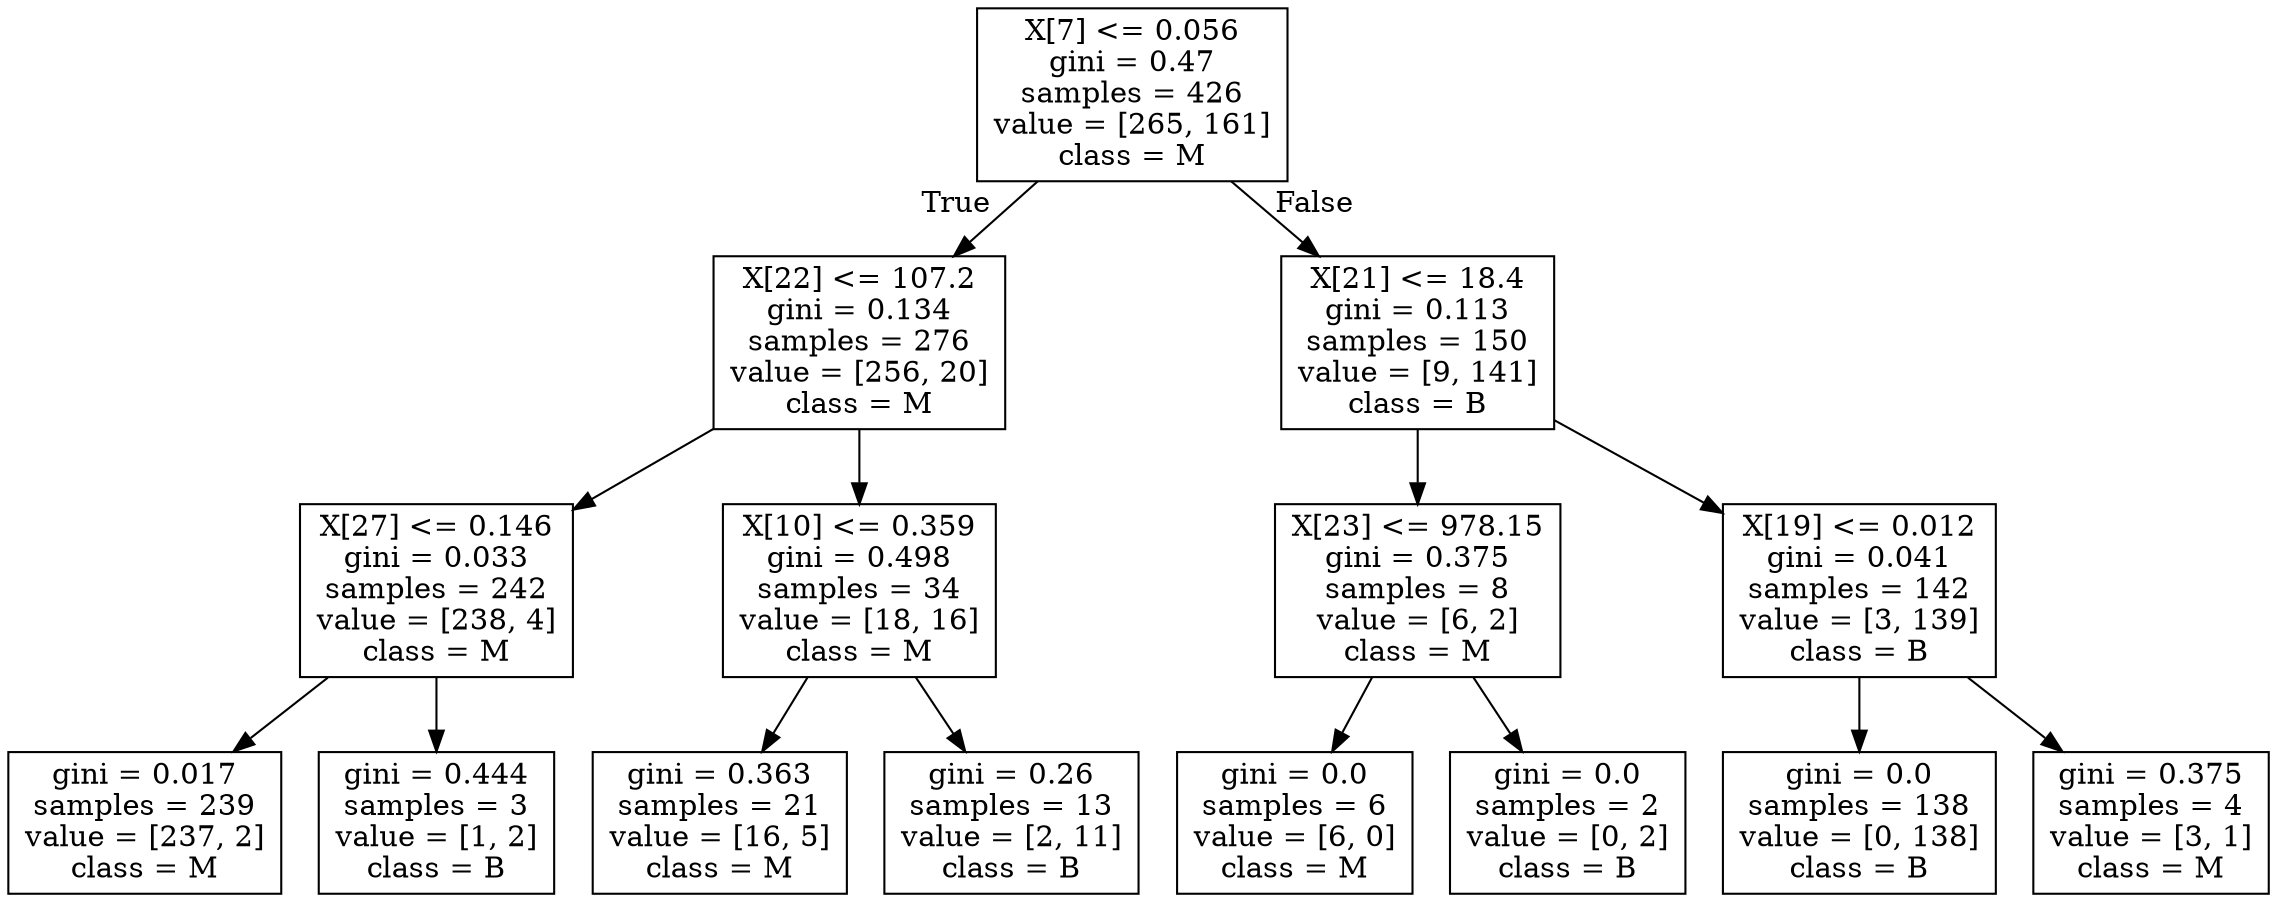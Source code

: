 digraph Tree {
node [shape=box] ;
0 [label="X[7] <= 0.056\ngini = 0.47\nsamples = 426\nvalue = [265, 161]\nclass = M"] ;
1 [label="X[22] <= 107.2\ngini = 0.134\nsamples = 276\nvalue = [256, 20]\nclass = M"] ;
0 -> 1 [labeldistance=2.5, labelangle=45, headlabel="True"] ;
2 [label="X[27] <= 0.146\ngini = 0.033\nsamples = 242\nvalue = [238, 4]\nclass = M"] ;
1 -> 2 ;
3 [label="gini = 0.017\nsamples = 239\nvalue = [237, 2]\nclass = M"] ;
2 -> 3 ;
4 [label="gini = 0.444\nsamples = 3\nvalue = [1, 2]\nclass = B"] ;
2 -> 4 ;
5 [label="X[10] <= 0.359\ngini = 0.498\nsamples = 34\nvalue = [18, 16]\nclass = M"] ;
1 -> 5 ;
6 [label="gini = 0.363\nsamples = 21\nvalue = [16, 5]\nclass = M"] ;
5 -> 6 ;
7 [label="gini = 0.26\nsamples = 13\nvalue = [2, 11]\nclass = B"] ;
5 -> 7 ;
8 [label="X[21] <= 18.4\ngini = 0.113\nsamples = 150\nvalue = [9, 141]\nclass = B"] ;
0 -> 8 [labeldistance=2.5, labelangle=-45, headlabel="False"] ;
9 [label="X[23] <= 978.15\ngini = 0.375\nsamples = 8\nvalue = [6, 2]\nclass = M"] ;
8 -> 9 ;
10 [label="gini = 0.0\nsamples = 6\nvalue = [6, 0]\nclass = M"] ;
9 -> 10 ;
11 [label="gini = 0.0\nsamples = 2\nvalue = [0, 2]\nclass = B"] ;
9 -> 11 ;
12 [label="X[19] <= 0.012\ngini = 0.041\nsamples = 142\nvalue = [3, 139]\nclass = B"] ;
8 -> 12 ;
13 [label="gini = 0.0\nsamples = 138\nvalue = [0, 138]\nclass = B"] ;
12 -> 13 ;
14 [label="gini = 0.375\nsamples = 4\nvalue = [3, 1]\nclass = M"] ;
12 -> 14 ;
}
